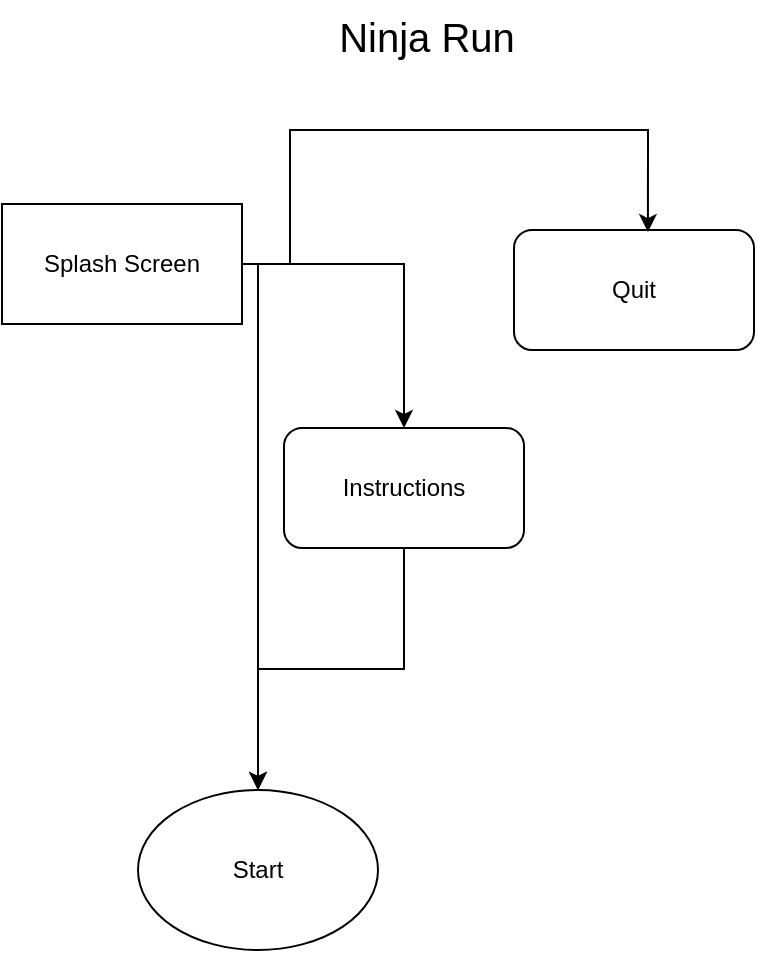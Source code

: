 <mxfile version="24.8.4">
  <diagram name="Page-1" id="jUIekZnWzprbBVHcGWqX">
    <mxGraphModel dx="1240" dy="829" grid="0" gridSize="10" guides="1" tooltips="1" connect="1" arrows="1" fold="1" page="0" pageScale="1" pageWidth="850" pageHeight="1100" math="0" shadow="0">
      <root>
        <mxCell id="0" />
        <mxCell id="1" parent="0" />
        <mxCell id="J9gq3yVM_W2f7PnlmZPc-1" value="Ninja Run" style="text;html=1;align=center;verticalAlign=middle;resizable=0;points=[];autosize=1;strokeColor=none;fillColor=none;fontSize=20;" vertex="1" parent="1">
          <mxGeometry x="-252" y="32" width="106" height="36" as="geometry" />
        </mxCell>
        <mxCell id="J9gq3yVM_W2f7PnlmZPc-4" style="edgeStyle=orthogonalEdgeStyle;rounded=0;orthogonalLoop=1;jettySize=auto;html=1;" edge="1" parent="1" source="J9gq3yVM_W2f7PnlmZPc-3" target="J9gq3yVM_W2f7PnlmZPc-5">
          <mxGeometry relative="1" as="geometry">
            <mxPoint x="-195" y="164" as="targetPoint" />
          </mxGeometry>
        </mxCell>
        <mxCell id="J9gq3yVM_W2f7PnlmZPc-3" value="Splash Screen" style="rounded=0;whiteSpace=wrap;html=1;" vertex="1" parent="1">
          <mxGeometry x="-411" y="134" width="120" height="60" as="geometry" />
        </mxCell>
        <mxCell id="J9gq3yVM_W2f7PnlmZPc-12" style="edgeStyle=orthogonalEdgeStyle;rounded=0;orthogonalLoop=1;jettySize=auto;html=1;exitX=0.5;exitY=1;exitDx=0;exitDy=0;entryX=0.5;entryY=0;entryDx=0;entryDy=0;" edge="1" parent="1" source="J9gq3yVM_W2f7PnlmZPc-5" target="J9gq3yVM_W2f7PnlmZPc-15">
          <mxGeometry relative="1" as="geometry">
            <mxPoint x="-271" y="282" as="targetPoint" />
          </mxGeometry>
        </mxCell>
        <mxCell id="J9gq3yVM_W2f7PnlmZPc-5" value="Instructions" style="rounded=1;whiteSpace=wrap;html=1;" vertex="1" parent="1">
          <mxGeometry x="-270" y="246" width="120" height="60" as="geometry" />
        </mxCell>
        <mxCell id="J9gq3yVM_W2f7PnlmZPc-9" value="" style="edgeStyle=orthogonalEdgeStyle;rounded=0;orthogonalLoop=1;jettySize=auto;html=1;exitX=1;exitY=0.5;exitDx=0;exitDy=0;entryX=0.5;entryY=0;entryDx=0;entryDy=0;" edge="1" parent="1" source="J9gq3yVM_W2f7PnlmZPc-3" target="J9gq3yVM_W2f7PnlmZPc-15">
          <mxGeometry relative="1" as="geometry">
            <mxPoint x="-271" y="282" as="targetPoint" />
            <mxPoint x="-291" y="164" as="sourcePoint" />
            <Array as="points">
              <mxPoint x="-283" y="164" />
            </Array>
          </mxGeometry>
        </mxCell>
        <mxCell id="J9gq3yVM_W2f7PnlmZPc-10" value="Quit" style="rounded=1;whiteSpace=wrap;html=1;" vertex="1" parent="1">
          <mxGeometry x="-155" y="147" width="120" height="60" as="geometry" />
        </mxCell>
        <mxCell id="J9gq3yVM_W2f7PnlmZPc-11" style="edgeStyle=orthogonalEdgeStyle;rounded=0;orthogonalLoop=1;jettySize=auto;html=1;entryX=0.558;entryY=0.017;entryDx=0;entryDy=0;entryPerimeter=0;" edge="1" parent="1" source="J9gq3yVM_W2f7PnlmZPc-3" target="J9gq3yVM_W2f7PnlmZPc-10">
          <mxGeometry relative="1" as="geometry">
            <Array as="points">
              <mxPoint x="-267" y="164" />
              <mxPoint x="-267" y="97" />
              <mxPoint x="-88" y="97" />
            </Array>
          </mxGeometry>
        </mxCell>
        <mxCell id="J9gq3yVM_W2f7PnlmZPc-15" value="Start" style="ellipse;whiteSpace=wrap;html=1;" vertex="1" parent="1">
          <mxGeometry x="-343" y="427" width="120" height="80" as="geometry" />
        </mxCell>
      </root>
    </mxGraphModel>
  </diagram>
</mxfile>
